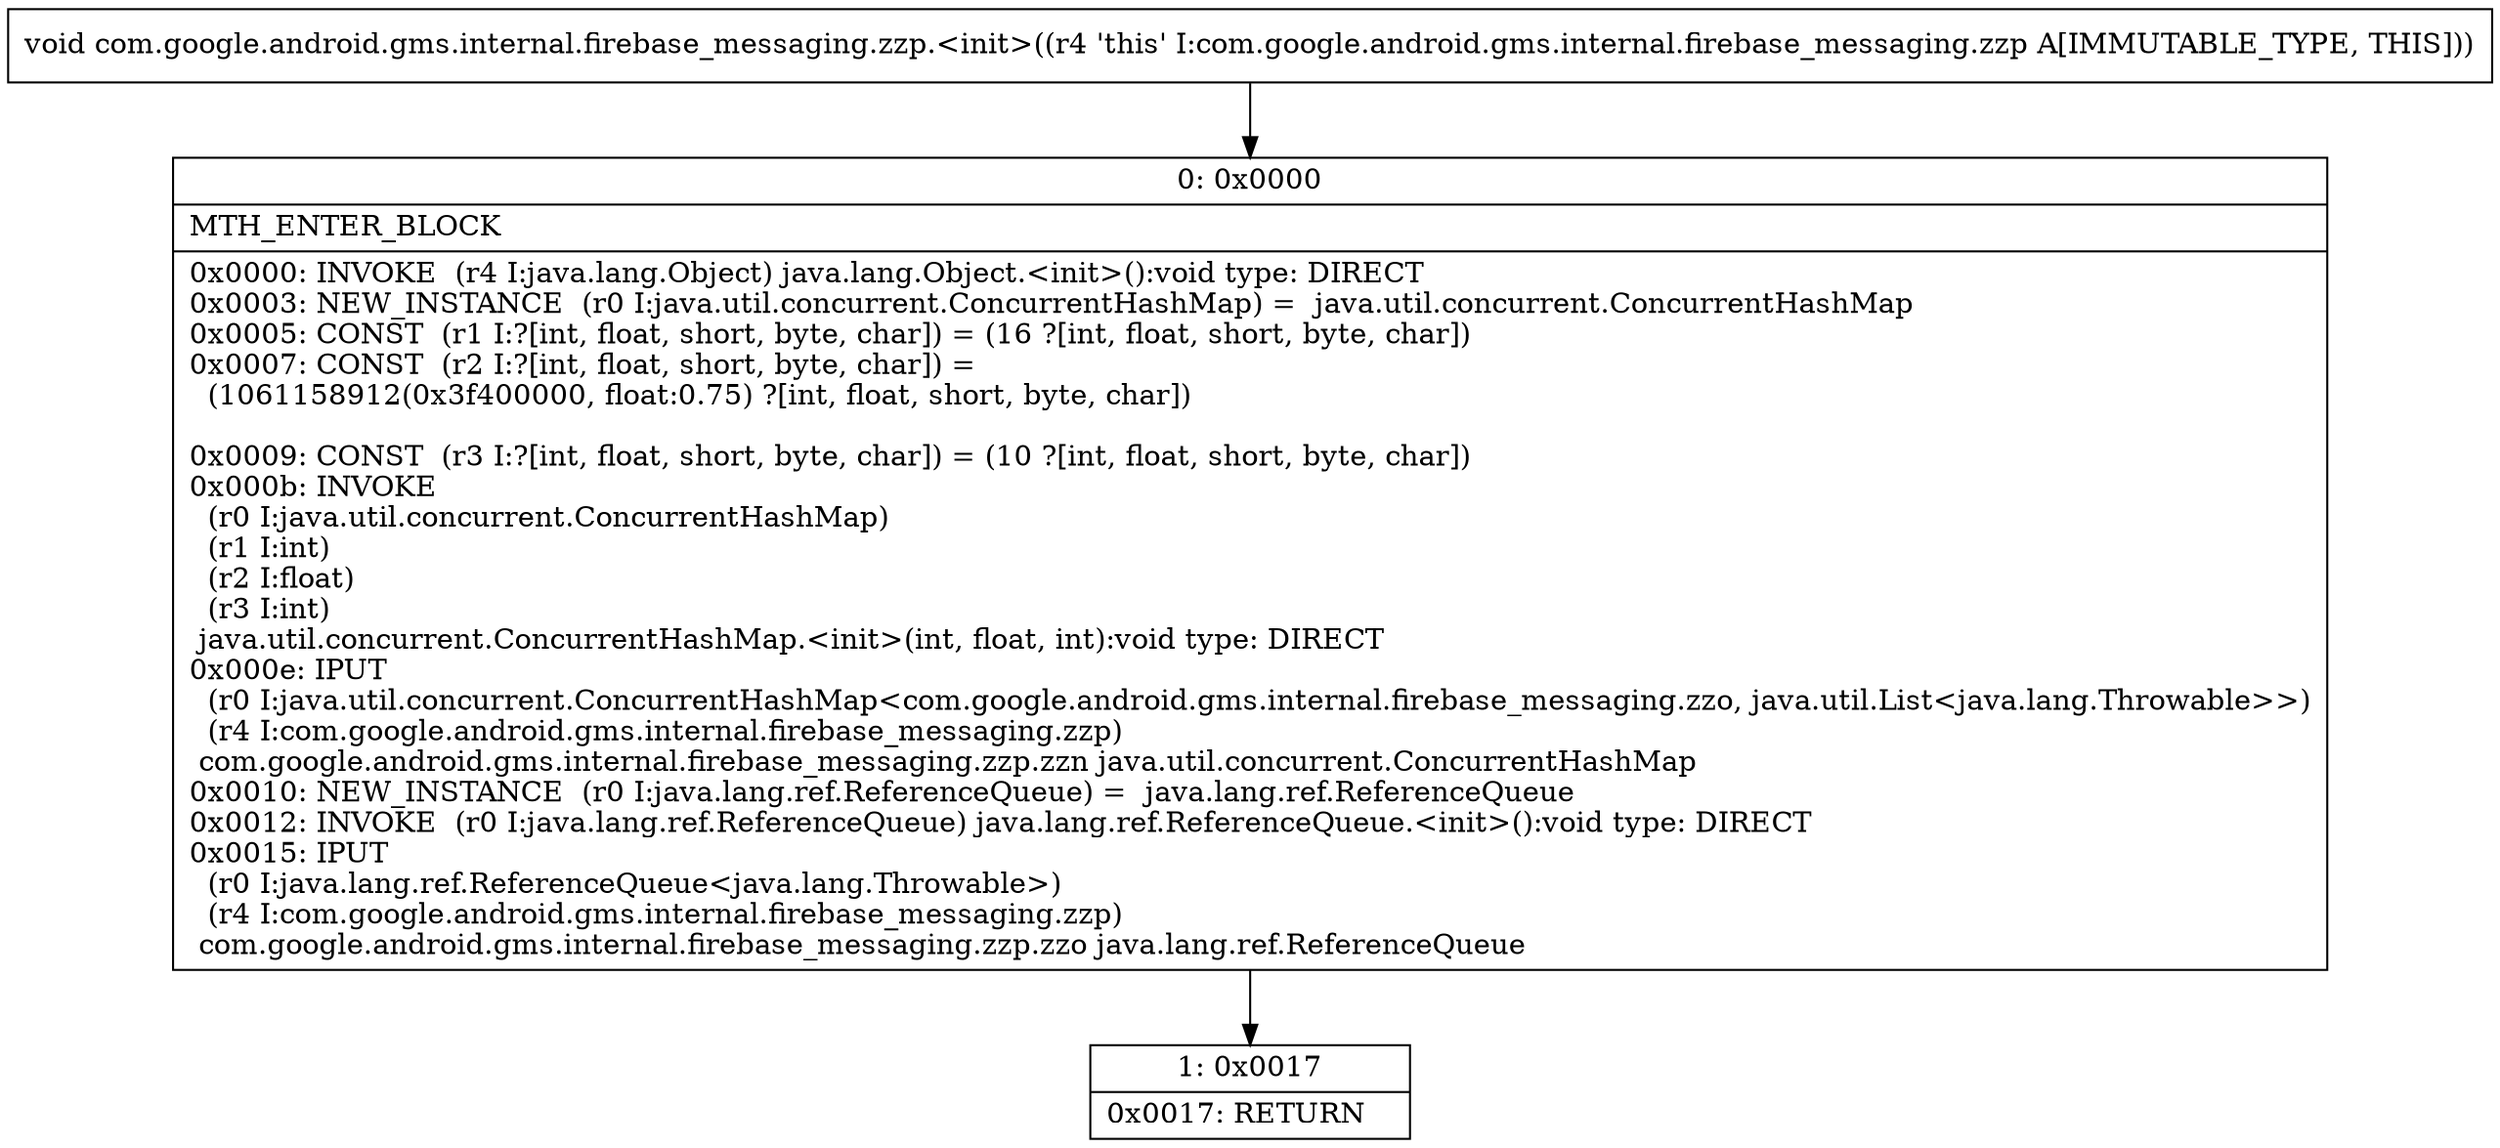 digraph "CFG forcom.google.android.gms.internal.firebase_messaging.zzp.\<init\>()V" {
Node_0 [shape=record,label="{0\:\ 0x0000|MTH_ENTER_BLOCK\l|0x0000: INVOKE  (r4 I:java.lang.Object) java.lang.Object.\<init\>():void type: DIRECT \l0x0003: NEW_INSTANCE  (r0 I:java.util.concurrent.ConcurrentHashMap) =  java.util.concurrent.ConcurrentHashMap \l0x0005: CONST  (r1 I:?[int, float, short, byte, char]) = (16 ?[int, float, short, byte, char]) \l0x0007: CONST  (r2 I:?[int, float, short, byte, char]) = \l  (1061158912(0x3f400000, float:0.75) ?[int, float, short, byte, char])\l \l0x0009: CONST  (r3 I:?[int, float, short, byte, char]) = (10 ?[int, float, short, byte, char]) \l0x000b: INVOKE  \l  (r0 I:java.util.concurrent.ConcurrentHashMap)\l  (r1 I:int)\l  (r2 I:float)\l  (r3 I:int)\l java.util.concurrent.ConcurrentHashMap.\<init\>(int, float, int):void type: DIRECT \l0x000e: IPUT  \l  (r0 I:java.util.concurrent.ConcurrentHashMap\<com.google.android.gms.internal.firebase_messaging.zzo, java.util.List\<java.lang.Throwable\>\>)\l  (r4 I:com.google.android.gms.internal.firebase_messaging.zzp)\l com.google.android.gms.internal.firebase_messaging.zzp.zzn java.util.concurrent.ConcurrentHashMap \l0x0010: NEW_INSTANCE  (r0 I:java.lang.ref.ReferenceQueue) =  java.lang.ref.ReferenceQueue \l0x0012: INVOKE  (r0 I:java.lang.ref.ReferenceQueue) java.lang.ref.ReferenceQueue.\<init\>():void type: DIRECT \l0x0015: IPUT  \l  (r0 I:java.lang.ref.ReferenceQueue\<java.lang.Throwable\>)\l  (r4 I:com.google.android.gms.internal.firebase_messaging.zzp)\l com.google.android.gms.internal.firebase_messaging.zzp.zzo java.lang.ref.ReferenceQueue \l}"];
Node_1 [shape=record,label="{1\:\ 0x0017|0x0017: RETURN   \l}"];
MethodNode[shape=record,label="{void com.google.android.gms.internal.firebase_messaging.zzp.\<init\>((r4 'this' I:com.google.android.gms.internal.firebase_messaging.zzp A[IMMUTABLE_TYPE, THIS])) }"];
MethodNode -> Node_0;
Node_0 -> Node_1;
}


